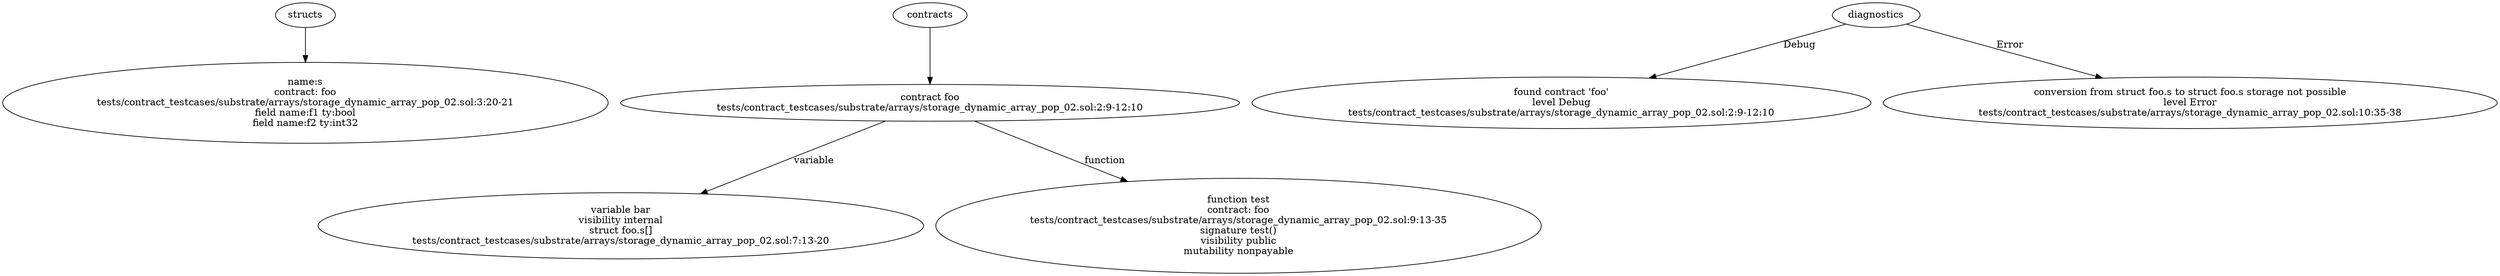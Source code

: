 strict digraph "tests/contract_testcases/substrate/arrays/storage_dynamic_array_pop_02.sol" {
	s [label="name:s\ncontract: foo\ntests/contract_testcases/substrate/arrays/storage_dynamic_array_pop_02.sol:3:20-21\nfield name:f1 ty:bool\nfield name:f2 ty:int32"]
	contract [label="contract foo\ntests/contract_testcases/substrate/arrays/storage_dynamic_array_pop_02.sol:2:9-12:10"]
	var [label="variable bar\nvisibility internal\nstruct foo.s[]\ntests/contract_testcases/substrate/arrays/storage_dynamic_array_pop_02.sol:7:13-20"]
	test [label="function test\ncontract: foo\ntests/contract_testcases/substrate/arrays/storage_dynamic_array_pop_02.sol:9:13-35\nsignature test()\nvisibility public\nmutability nonpayable"]
	diagnostic [label="found contract 'foo'\nlevel Debug\ntests/contract_testcases/substrate/arrays/storage_dynamic_array_pop_02.sol:2:9-12:10"]
	diagnostic_8 [label="conversion from struct foo.s to struct foo.s storage not possible\nlevel Error\ntests/contract_testcases/substrate/arrays/storage_dynamic_array_pop_02.sol:10:35-38"]
	structs -> s
	contracts -> contract
	contract -> var [label="variable"]
	contract -> test [label="function"]
	diagnostics -> diagnostic [label="Debug"]
	diagnostics -> diagnostic_8 [label="Error"]
}
